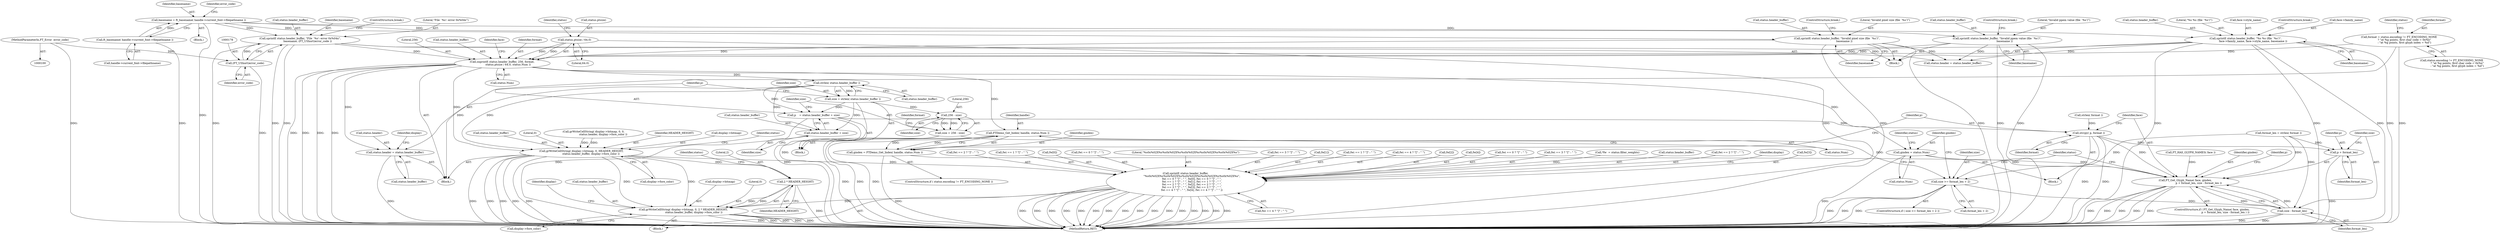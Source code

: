 digraph "1_savannah_b995299b73ba4cd259f221f500d4e63095508bec_3@API" {
"1000210" [label="(Call,snprintf( status.header_buffer, 256, format,\n              status.ptsize / 64.0, status.Num ))"];
"1000163" [label="(Call,sprintf( status.header_buffer, \"Invalid ppem value (file `%s')\",\n                  basename ))"];
"1000129" [label="(Call,basename = ft_basename( handle->current_font->filepathname ))"];
"1000131" [label="(Call,ft_basename( handle->current_font->filepathname ))"];
"1000155" [label="(Call,sprintf( status.header_buffer, \"Invalid pixel size (file `%s')\",\n                  basename ))"];
"1000171" [label="(Call,sprintf( status.header_buffer, \"File `%s': error 0x%04x\",\n                  basename, (FT_UShort)error_code ))"];
"1000177" [label="(Call,(FT_UShort)error_code)"];
"1000101" [label="(MethodParameterIn,FT_Error  error_code)"];
"1000141" [label="(Call,sprintf( status.header_buffer, \"%s %s (file `%s')\",\n                  face->family_name, face->style_name, basename ))"];
"1000200" [label="(Call,format = status.encoding != FT_ENCODING_NONE\n             ? \"at %g points, first char code = 0x%x\"\n             : \"at %g points, first glyph index = %d\")"];
"1000216" [label="(Call,status.ptsize / 64.0)"];
"1000234" [label="(Call,strlen( status.header_buffer ))"];
"1000232" [label="(Call,size = strlen( status.header_buffer ))"];
"1000238" [label="(Call,p    = status.header_buffer + size)"];
"1000282" [label="(Call,strcpy( p, format ))"];
"1000286" [label="(Call,FT_Get_Glyph_Name( face, gindex,\n                                p + format_len, size - format_len ))"];
"1000289" [label="(Call,p + format_len)"];
"1000240" [label="(Call,status.header_buffer + size)"];
"1000247" [label="(Call,256 - size)"];
"1000245" [label="(Call,size = 256 - size)"];
"1000258" [label="(Call,size >= format_len + 2)"];
"1000292" [label="(Call,size - format_len)"];
"1000299" [label="(Call,status.header = status.header_buffer)"];
"1000306" [label="(Call,grWriteCellString( display->bitmap, 0, HEADER_HEIGHT,\n                       status.header_buffer, display->fore_color ))"];
"1000335" [label="(Call,sprintf( status.header_buffer,\n               \"%s0x%02X%s%s0x%02X%s%s0x%02X%s%s0x%02X%s%s0x%02X%s\",\n               fwi == 0 ? \"[\" : \" \", fw[0], fwi == 0 ? \"]\" : \" \",\n               fwi == 1 ? \"[\" : \" \", fw[1], fwi == 1 ? \"]\" : \" \",\n               fwi == 2 ? \"[\" : \" \", fw[2], fwi == 2 ? \"]\" : \" \",\n               fwi == 3 ? \"[\" : \" \", fw[3], fwi == 3 ? \"]\" : \" \",\n               fwi == 4 ? \"[\" : \" \", fw[4], fwi == 4 ? \"]\" : \" \" ))"];
"1000415" [label="(Call,grWriteCellString( display->bitmap, 0, 2 * HEADER_HEIGHT,\n                         status.header_buffer, display->fore_color ))"];
"1000420" [label="(Call,2 * HEADER_HEIGHT)"];
"1000264" [label="(Call,gindex = status.Num)"];
"1000277" [label="(Call,FTDemo_Get_Index( handle, status.Num ))"];
"1000275" [label="(Call,gindex = FTDemo_Get_Index( handle, status.Num ))"];
"1000285" [label="(ControlStructure,if ( FT_Get_Glyph_Name( face, gindex,\n                                p + format_len, size - format_len ) ))"];
"1000238" [label="(Call,p    = status.header_buffer + size)"];
"1000422" [label="(Identifier,HEADER_HEIGHT)"];
"1000286" [label="(Call,FT_Get_Glyph_Name( face, gindex,\n                                p + format_len, size - format_len ))"];
"1000244" [label="(Identifier,size)"];
"1000139" [label="(Block,)"];
"1000364" [label="(Call,fwi == 1 ? \"]\" : \" \")"];
"1000130" [label="(Identifier,basename)"];
"1000177" [label="(Call,(FT_UShort)error_code)"];
"1000277" [label="(Call,FTDemo_Get_Index( handle, status.Num ))"];
"1000289" [label="(Call,p + format_len)"];
"1000145" [label="(Literal,\"%s %s (file `%s')\")"];
"1000275" [label="(Call,gindex = FTDemo_Get_Index( handle, status.Num ))"];
"1000149" [label="(Call,face->style_name)"];
"1000167" [label="(Literal,\"Invalid ppem value (file `%s')\")"];
"1000257" [label="(ControlStructure,if ( size >= format_len + 2 ))"];
"1000312" [label="(Call,status.header_buffer)"];
"1000400" [label="(Call,fwi == 4 ? \"[\" : \" \")"];
"1000279" [label="(Call,status.Num)"];
"1000235" [label="(Call,status.header_buffer)"];
"1000171" [label="(Call,sprintf( status.header_buffer, \"File `%s': error 0x%04x\",\n                  basename, (FT_UShort)error_code ))"];
"1000220" [label="(Literal,64.0)"];
"1000310" [label="(Literal,0)"];
"1000175" [label="(Literal,\"File `%s': error 0x%04x\")"];
"1000269" [label="(ControlStructure,if ( status.encoding != FT_ENCODING_NONE ))"];
"1000246" [label="(Identifier,size)"];
"1000419" [label="(Literal,0)"];
"1000255" [label="(Call,strlen( format ))"];
"1000292" [label="(Call,size - format_len)"];
"1000287" [label="(Identifier,face)"];
"1000335" [label="(Call,sprintf( status.header_buffer,\n               \"%s0x%02X%s%s0x%02X%s%s0x%02X%s%s0x%02X%s%s0x%02X%s\",\n               fwi == 0 ? \"[\" : \" \", fw[0], fwi == 0 ? \"]\" : \" \",\n               fwi == 1 ? \"[\" : \" \", fw[1], fwi == 1 ? \"]\" : \" \",\n               fwi == 2 ? \"[\" : \" \", fw[2], fwi == 2 ? \"]\" : \" \",\n               fwi == 3 ? \"[\" : \" \", fw[3], fwi == 3 ? \"]\" : \" \",\n               fwi == 4 ? \"[\" : \" \", fw[4], fwi == 4 ? \"]\" : \" \" ))"];
"1000188" [label="(Call,grWriteCellString( display->bitmap, 0, 0,\n                       status.header, display->fore_color ))"];
"1000421" [label="(Literal,2)"];
"1000239" [label="(Identifier,p)"];
"1000433" [label="(MethodReturn,RET)"];
"1000266" [label="(Call,status.Num)"];
"1000129" [label="(Call,basename = ft_basename( handle->current_font->filepathname ))"];
"1000159" [label="(Literal,\"Invalid pixel size (file `%s')\")"];
"1000311" [label="(Identifier,HEADER_HEIGHT)"];
"1000288" [label="(Identifier,gindex)"];
"1000376" [label="(Call,fw[2])"];
"1000299" [label="(Call,status.header = status.header_buffer)"];
"1000406" [label="(Call,fw[4])"];
"1000214" [label="(Literal,256)"];
"1000301" [label="(Identifier,status)"];
"1000303" [label="(Call,status.header_buffer)"];
"1000283" [label="(Identifier,p)"];
"1000164" [label="(Call,status.header_buffer)"];
"1000340" [label="(Call,fwi == 0 ? \"[\" : \" \")"];
"1000385" [label="(Call,fwi == 3 ? \"[\" : \" \")"];
"1000131" [label="(Call,ft_basename( handle->current_font->filepathname ))"];
"1000172" [label="(Call,status.header_buffer)"];
"1000297" [label="(Identifier,p)"];
"1000330" [label="(Call,*fw  = status.filter_weights)"];
"1000156" [label="(Call,status.header_buffer)"];
"1000259" [label="(Identifier,size)"];
"1000322" [label="(Block,)"];
"1000217" [label="(Call,status.ptsize)"];
"1000336" [label="(Call,status.header_buffer)"];
"1000155" [label="(Call,sprintf( status.header_buffer, \"Invalid pixel size (file `%s')\",\n                  basename ))"];
"1000264" [label="(Call,gindex = status.Num)"];
"1000370" [label="(Call,fwi == 2 ? \"[\" : \" \")"];
"1000431" [label="(Identifier,display)"];
"1000176" [label="(Identifier,basename)"];
"1000180" [label="(ControlStructure,break;)"];
"1000132" [label="(Call,handle->current_font->filepathname)"];
"1000211" [label="(Call,status.header_buffer)"];
"1000300" [label="(Call,status.header)"];
"1000202" [label="(Call,status.encoding != FT_ENCODING_NONE\n             ? \"at %g points, first char code = 0x%x\"\n             : \"at %g points, first glyph index = %d\")"];
"1000417" [label="(Identifier,display)"];
"1000141" [label="(Call,sprintf( status.header_buffer, \"%s %s (file `%s')\",\n                  face->family_name, face->style_name, basename ))"];
"1000168" [label="(Identifier,basename)"];
"1000245" [label="(Call,size = 256 - size)"];
"1000291" [label="(Identifier,format_len)"];
"1000306" [label="(Call,grWriteCellString( display->bitmap, 0, HEADER_HEIGHT,\n                       status.header_buffer, display->fore_color ))"];
"1000293" [label="(Identifier,size)"];
"1000179" [label="(Identifier,error_code)"];
"1000265" [label="(Identifier,gindex)"];
"1000415" [label="(Call,grWriteCellString( display->bitmap, 0, 2 * HEADER_HEIGHT,\n                         status.header_buffer, display->fore_color ))"];
"1000315" [label="(Call,display->fore_color)"];
"1000307" [label="(Call,display->bitmap)"];
"1000258" [label="(Call,size >= format_len + 2)"];
"1000284" [label="(Identifier,format)"];
"1000248" [label="(Literal,256)"];
"1000226" [label="(Identifier,face)"];
"1000222" [label="(Identifier,status)"];
"1000232" [label="(Call,size = strlen( status.header_buffer ))"];
"1000225" [label="(Call,FT_HAS_GLYPH_NAMES( face ))"];
"1000391" [label="(Call,fw[3])"];
"1000276" [label="(Identifier,gindex)"];
"1000263" [label="(Block,)"];
"1000260" [label="(Call,format_len + 2)"];
"1000409" [label="(Call,fwi == 4 ? \"]\" : \" \")"];
"1000272" [label="(Identifier,status)"];
"1000160" [label="(Identifier,basename)"];
"1000247" [label="(Call,256 - size)"];
"1000200" [label="(Call,format = status.encoding != FT_ENCODING_NONE\n             ? \"at %g points, first char code = 0x%x\"\n             : \"at %g points, first glyph index = %d\")"];
"1000169" [label="(ControlStructure,break;)"];
"1000161" [label="(ControlStructure,break;)"];
"1000290" [label="(Identifier,p)"];
"1000424" [label="(Identifier,status)"];
"1000308" [label="(Identifier,display)"];
"1000138" [label="(Identifier,error_code)"];
"1000282" [label="(Call,strcpy( p, format ))"];
"1000153" [label="(ControlStructure,break;)"];
"1000379" [label="(Call,fwi == 2 ? \"]\" : \" \")"];
"1000210" [label="(Call,snprintf( status.header_buffer, 256, format,\n              status.ptsize / 64.0, status.Num ))"];
"1000355" [label="(Call,fwi == 1 ? \"[\" : \" \")"];
"1000240" [label="(Call,status.header_buffer + size)"];
"1000294" [label="(Identifier,format_len)"];
"1000146" [label="(Call,face->family_name)"];
"1000163" [label="(Call,sprintf( status.header_buffer, \"Invalid ppem value (file `%s')\",\n                  basename ))"];
"1000233" [label="(Identifier,size)"];
"1000152" [label="(Identifier,basename)"];
"1000278" [label="(Identifier,handle)"];
"1000216" [label="(Call,status.ptsize / 64.0)"];
"1000423" [label="(Call,status.header_buffer)"];
"1000212" [label="(Identifier,status)"];
"1000426" [label="(Call,display->fore_color)"];
"1000215" [label="(Identifier,format)"];
"1000234" [label="(Call,strlen( status.header_buffer ))"];
"1000320" [label="(Identifier,status)"];
"1000128" [label="(Block,)"];
"1000142" [label="(Call,status.header_buffer)"];
"1000251" [label="(Identifier,format)"];
"1000181" [label="(Call,status.header = status.header_buffer)"];
"1000241" [label="(Call,status.header_buffer)"];
"1000346" [label="(Call,fw[0])"];
"1000101" [label="(MethodParameterIn,FT_Error  error_code)"];
"1000349" [label="(Call,fwi == 0 ? \"]\" : \" \")"];
"1000339" [label="(Literal,\"%s0x%02X%s%s0x%02X%s%s0x%02X%s%s0x%02X%s%s0x%02X%s\")"];
"1000394" [label="(Call,fwi == 3 ? \"]\" : \" \")"];
"1000221" [label="(Call,status.Num)"];
"1000227" [label="(Block,)"];
"1000102" [label="(Block,)"];
"1000201" [label="(Identifier,format)"];
"1000416" [label="(Call,display->bitmap)"];
"1000361" [label="(Call,fw[1])"];
"1000253" [label="(Call,format_len = strlen( format ))"];
"1000420" [label="(Call,2 * HEADER_HEIGHT)"];
"1000249" [label="(Identifier,size)"];
"1000210" -> "1000102"  [label="AST: "];
"1000210" -> "1000221"  [label="CFG: "];
"1000211" -> "1000210"  [label="AST: "];
"1000214" -> "1000210"  [label="AST: "];
"1000215" -> "1000210"  [label="AST: "];
"1000216" -> "1000210"  [label="AST: "];
"1000221" -> "1000210"  [label="AST: "];
"1000226" -> "1000210"  [label="CFG: "];
"1000210" -> "1000433"  [label="DDG: "];
"1000210" -> "1000433"  [label="DDG: "];
"1000210" -> "1000433"  [label="DDG: "];
"1000210" -> "1000433"  [label="DDG: "];
"1000163" -> "1000210"  [label="DDG: "];
"1000155" -> "1000210"  [label="DDG: "];
"1000171" -> "1000210"  [label="DDG: "];
"1000141" -> "1000210"  [label="DDG: "];
"1000200" -> "1000210"  [label="DDG: "];
"1000216" -> "1000210"  [label="DDG: "];
"1000216" -> "1000210"  [label="DDG: "];
"1000210" -> "1000234"  [label="DDG: "];
"1000210" -> "1000264"  [label="DDG: "];
"1000210" -> "1000277"  [label="DDG: "];
"1000210" -> "1000299"  [label="DDG: "];
"1000210" -> "1000306"  [label="DDG: "];
"1000163" -> "1000139"  [label="AST: "];
"1000163" -> "1000168"  [label="CFG: "];
"1000164" -> "1000163"  [label="AST: "];
"1000167" -> "1000163"  [label="AST: "];
"1000168" -> "1000163"  [label="AST: "];
"1000169" -> "1000163"  [label="CFG: "];
"1000163" -> "1000433"  [label="DDG: "];
"1000163" -> "1000433"  [label="DDG: "];
"1000129" -> "1000163"  [label="DDG: "];
"1000163" -> "1000181"  [label="DDG: "];
"1000129" -> "1000128"  [label="AST: "];
"1000129" -> "1000131"  [label="CFG: "];
"1000130" -> "1000129"  [label="AST: "];
"1000131" -> "1000129"  [label="AST: "];
"1000138" -> "1000129"  [label="CFG: "];
"1000129" -> "1000433"  [label="DDG: "];
"1000131" -> "1000129"  [label="DDG: "];
"1000129" -> "1000141"  [label="DDG: "];
"1000129" -> "1000155"  [label="DDG: "];
"1000129" -> "1000171"  [label="DDG: "];
"1000131" -> "1000132"  [label="CFG: "];
"1000132" -> "1000131"  [label="AST: "];
"1000131" -> "1000433"  [label="DDG: "];
"1000155" -> "1000139"  [label="AST: "];
"1000155" -> "1000160"  [label="CFG: "];
"1000156" -> "1000155"  [label="AST: "];
"1000159" -> "1000155"  [label="AST: "];
"1000160" -> "1000155"  [label="AST: "];
"1000161" -> "1000155"  [label="CFG: "];
"1000155" -> "1000433"  [label="DDG: "];
"1000155" -> "1000433"  [label="DDG: "];
"1000155" -> "1000181"  [label="DDG: "];
"1000171" -> "1000139"  [label="AST: "];
"1000171" -> "1000177"  [label="CFG: "];
"1000172" -> "1000171"  [label="AST: "];
"1000175" -> "1000171"  [label="AST: "];
"1000176" -> "1000171"  [label="AST: "];
"1000177" -> "1000171"  [label="AST: "];
"1000180" -> "1000171"  [label="CFG: "];
"1000171" -> "1000433"  [label="DDG: "];
"1000171" -> "1000433"  [label="DDG: "];
"1000171" -> "1000433"  [label="DDG: "];
"1000177" -> "1000171"  [label="DDG: "];
"1000171" -> "1000181"  [label="DDG: "];
"1000177" -> "1000179"  [label="CFG: "];
"1000178" -> "1000177"  [label="AST: "];
"1000179" -> "1000177"  [label="AST: "];
"1000177" -> "1000433"  [label="DDG: "];
"1000101" -> "1000177"  [label="DDG: "];
"1000101" -> "1000100"  [label="AST: "];
"1000101" -> "1000433"  [label="DDG: "];
"1000141" -> "1000139"  [label="AST: "];
"1000141" -> "1000152"  [label="CFG: "];
"1000142" -> "1000141"  [label="AST: "];
"1000145" -> "1000141"  [label="AST: "];
"1000146" -> "1000141"  [label="AST: "];
"1000149" -> "1000141"  [label="AST: "];
"1000152" -> "1000141"  [label="AST: "];
"1000153" -> "1000141"  [label="CFG: "];
"1000141" -> "1000433"  [label="DDG: "];
"1000141" -> "1000433"  [label="DDG: "];
"1000141" -> "1000433"  [label="DDG: "];
"1000141" -> "1000433"  [label="DDG: "];
"1000141" -> "1000181"  [label="DDG: "];
"1000200" -> "1000102"  [label="AST: "];
"1000200" -> "1000202"  [label="CFG: "];
"1000201" -> "1000200"  [label="AST: "];
"1000202" -> "1000200"  [label="AST: "];
"1000212" -> "1000200"  [label="CFG: "];
"1000200" -> "1000433"  [label="DDG: "];
"1000216" -> "1000220"  [label="CFG: "];
"1000217" -> "1000216"  [label="AST: "];
"1000220" -> "1000216"  [label="AST: "];
"1000222" -> "1000216"  [label="CFG: "];
"1000216" -> "1000433"  [label="DDG: "];
"1000234" -> "1000232"  [label="AST: "];
"1000234" -> "1000235"  [label="CFG: "];
"1000235" -> "1000234"  [label="AST: "];
"1000232" -> "1000234"  [label="CFG: "];
"1000234" -> "1000232"  [label="DDG: "];
"1000234" -> "1000238"  [label="DDG: "];
"1000234" -> "1000240"  [label="DDG: "];
"1000234" -> "1000299"  [label="DDG: "];
"1000234" -> "1000306"  [label="DDG: "];
"1000232" -> "1000227"  [label="AST: "];
"1000233" -> "1000232"  [label="AST: "];
"1000239" -> "1000232"  [label="CFG: "];
"1000232" -> "1000433"  [label="DDG: "];
"1000232" -> "1000238"  [label="DDG: "];
"1000232" -> "1000240"  [label="DDG: "];
"1000232" -> "1000247"  [label="DDG: "];
"1000238" -> "1000227"  [label="AST: "];
"1000238" -> "1000240"  [label="CFG: "];
"1000239" -> "1000238"  [label="AST: "];
"1000240" -> "1000238"  [label="AST: "];
"1000246" -> "1000238"  [label="CFG: "];
"1000238" -> "1000433"  [label="DDG: "];
"1000238" -> "1000433"  [label="DDG: "];
"1000238" -> "1000282"  [label="DDG: "];
"1000282" -> "1000263"  [label="AST: "];
"1000282" -> "1000284"  [label="CFG: "];
"1000283" -> "1000282"  [label="AST: "];
"1000284" -> "1000282"  [label="AST: "];
"1000287" -> "1000282"  [label="CFG: "];
"1000282" -> "1000433"  [label="DDG: "];
"1000282" -> "1000433"  [label="DDG: "];
"1000255" -> "1000282"  [label="DDG: "];
"1000282" -> "1000286"  [label="DDG: "];
"1000282" -> "1000289"  [label="DDG: "];
"1000286" -> "1000285"  [label="AST: "];
"1000286" -> "1000292"  [label="CFG: "];
"1000287" -> "1000286"  [label="AST: "];
"1000288" -> "1000286"  [label="AST: "];
"1000289" -> "1000286"  [label="AST: "];
"1000292" -> "1000286"  [label="AST: "];
"1000297" -> "1000286"  [label="CFG: "];
"1000301" -> "1000286"  [label="CFG: "];
"1000286" -> "1000433"  [label="DDG: "];
"1000286" -> "1000433"  [label="DDG: "];
"1000286" -> "1000433"  [label="DDG: "];
"1000286" -> "1000433"  [label="DDG: "];
"1000286" -> "1000433"  [label="DDG: "];
"1000225" -> "1000286"  [label="DDG: "];
"1000264" -> "1000286"  [label="DDG: "];
"1000275" -> "1000286"  [label="DDG: "];
"1000253" -> "1000286"  [label="DDG: "];
"1000292" -> "1000286"  [label="DDG: "];
"1000292" -> "1000286"  [label="DDG: "];
"1000289" -> "1000291"  [label="CFG: "];
"1000290" -> "1000289"  [label="AST: "];
"1000291" -> "1000289"  [label="AST: "];
"1000293" -> "1000289"  [label="CFG: "];
"1000289" -> "1000433"  [label="DDG: "];
"1000253" -> "1000289"  [label="DDG: "];
"1000240" -> "1000244"  [label="CFG: "];
"1000241" -> "1000240"  [label="AST: "];
"1000244" -> "1000240"  [label="AST: "];
"1000247" -> "1000245"  [label="AST: "];
"1000247" -> "1000249"  [label="CFG: "];
"1000248" -> "1000247"  [label="AST: "];
"1000249" -> "1000247"  [label="AST: "];
"1000245" -> "1000247"  [label="CFG: "];
"1000247" -> "1000245"  [label="DDG: "];
"1000247" -> "1000245"  [label="DDG: "];
"1000245" -> "1000227"  [label="AST: "];
"1000246" -> "1000245"  [label="AST: "];
"1000251" -> "1000245"  [label="CFG: "];
"1000245" -> "1000433"  [label="DDG: "];
"1000245" -> "1000258"  [label="DDG: "];
"1000258" -> "1000257"  [label="AST: "];
"1000258" -> "1000260"  [label="CFG: "];
"1000259" -> "1000258"  [label="AST: "];
"1000260" -> "1000258"  [label="AST: "];
"1000265" -> "1000258"  [label="CFG: "];
"1000301" -> "1000258"  [label="CFG: "];
"1000258" -> "1000433"  [label="DDG: "];
"1000258" -> "1000433"  [label="DDG: "];
"1000258" -> "1000433"  [label="DDG: "];
"1000253" -> "1000258"  [label="DDG: "];
"1000258" -> "1000292"  [label="DDG: "];
"1000292" -> "1000294"  [label="CFG: "];
"1000293" -> "1000292"  [label="AST: "];
"1000294" -> "1000292"  [label="AST: "];
"1000292" -> "1000433"  [label="DDG: "];
"1000292" -> "1000433"  [label="DDG: "];
"1000253" -> "1000292"  [label="DDG: "];
"1000299" -> "1000102"  [label="AST: "];
"1000299" -> "1000303"  [label="CFG: "];
"1000300" -> "1000299"  [label="AST: "];
"1000303" -> "1000299"  [label="AST: "];
"1000308" -> "1000299"  [label="CFG: "];
"1000299" -> "1000433"  [label="DDG: "];
"1000306" -> "1000102"  [label="AST: "];
"1000306" -> "1000315"  [label="CFG: "];
"1000307" -> "1000306"  [label="AST: "];
"1000310" -> "1000306"  [label="AST: "];
"1000311" -> "1000306"  [label="AST: "];
"1000312" -> "1000306"  [label="AST: "];
"1000315" -> "1000306"  [label="AST: "];
"1000320" -> "1000306"  [label="CFG: "];
"1000306" -> "1000433"  [label="DDG: "];
"1000306" -> "1000433"  [label="DDG: "];
"1000306" -> "1000433"  [label="DDG: "];
"1000306" -> "1000433"  [label="DDG: "];
"1000306" -> "1000433"  [label="DDG: "];
"1000188" -> "1000306"  [label="DDG: "];
"1000188" -> "1000306"  [label="DDG: "];
"1000306" -> "1000335"  [label="DDG: "];
"1000306" -> "1000415"  [label="DDG: "];
"1000306" -> "1000415"  [label="DDG: "];
"1000306" -> "1000420"  [label="DDG: "];
"1000335" -> "1000322"  [label="AST: "];
"1000335" -> "1000409"  [label="CFG: "];
"1000336" -> "1000335"  [label="AST: "];
"1000339" -> "1000335"  [label="AST: "];
"1000340" -> "1000335"  [label="AST: "];
"1000346" -> "1000335"  [label="AST: "];
"1000349" -> "1000335"  [label="AST: "];
"1000355" -> "1000335"  [label="AST: "];
"1000361" -> "1000335"  [label="AST: "];
"1000364" -> "1000335"  [label="AST: "];
"1000370" -> "1000335"  [label="AST: "];
"1000376" -> "1000335"  [label="AST: "];
"1000379" -> "1000335"  [label="AST: "];
"1000385" -> "1000335"  [label="AST: "];
"1000391" -> "1000335"  [label="AST: "];
"1000394" -> "1000335"  [label="AST: "];
"1000400" -> "1000335"  [label="AST: "];
"1000406" -> "1000335"  [label="AST: "];
"1000409" -> "1000335"  [label="AST: "];
"1000417" -> "1000335"  [label="CFG: "];
"1000335" -> "1000433"  [label="DDG: "];
"1000335" -> "1000433"  [label="DDG: "];
"1000335" -> "1000433"  [label="DDG: "];
"1000335" -> "1000433"  [label="DDG: "];
"1000335" -> "1000433"  [label="DDG: "];
"1000335" -> "1000433"  [label="DDG: "];
"1000335" -> "1000433"  [label="DDG: "];
"1000335" -> "1000433"  [label="DDG: "];
"1000335" -> "1000433"  [label="DDG: "];
"1000335" -> "1000433"  [label="DDG: "];
"1000335" -> "1000433"  [label="DDG: "];
"1000335" -> "1000433"  [label="DDG: "];
"1000335" -> "1000433"  [label="DDG: "];
"1000335" -> "1000433"  [label="DDG: "];
"1000335" -> "1000433"  [label="DDG: "];
"1000335" -> "1000433"  [label="DDG: "];
"1000330" -> "1000335"  [label="DDG: "];
"1000335" -> "1000415"  [label="DDG: "];
"1000415" -> "1000322"  [label="AST: "];
"1000415" -> "1000426"  [label="CFG: "];
"1000416" -> "1000415"  [label="AST: "];
"1000419" -> "1000415"  [label="AST: "];
"1000420" -> "1000415"  [label="AST: "];
"1000423" -> "1000415"  [label="AST: "];
"1000426" -> "1000415"  [label="AST: "];
"1000431" -> "1000415"  [label="CFG: "];
"1000415" -> "1000433"  [label="DDG: "];
"1000415" -> "1000433"  [label="DDG: "];
"1000415" -> "1000433"  [label="DDG: "];
"1000415" -> "1000433"  [label="DDG: "];
"1000415" -> "1000433"  [label="DDG: "];
"1000420" -> "1000415"  [label="DDG: "];
"1000420" -> "1000415"  [label="DDG: "];
"1000420" -> "1000422"  [label="CFG: "];
"1000421" -> "1000420"  [label="AST: "];
"1000422" -> "1000420"  [label="AST: "];
"1000424" -> "1000420"  [label="CFG: "];
"1000420" -> "1000433"  [label="DDG: "];
"1000264" -> "1000263"  [label="AST: "];
"1000264" -> "1000266"  [label="CFG: "];
"1000265" -> "1000264"  [label="AST: "];
"1000266" -> "1000264"  [label="AST: "];
"1000272" -> "1000264"  [label="CFG: "];
"1000264" -> "1000433"  [label="DDG: "];
"1000277" -> "1000275"  [label="AST: "];
"1000277" -> "1000279"  [label="CFG: "];
"1000278" -> "1000277"  [label="AST: "];
"1000279" -> "1000277"  [label="AST: "];
"1000275" -> "1000277"  [label="CFG: "];
"1000277" -> "1000433"  [label="DDG: "];
"1000277" -> "1000433"  [label="DDG: "];
"1000277" -> "1000275"  [label="DDG: "];
"1000277" -> "1000275"  [label="DDG: "];
"1000275" -> "1000269"  [label="AST: "];
"1000276" -> "1000275"  [label="AST: "];
"1000283" -> "1000275"  [label="CFG: "];
"1000275" -> "1000433"  [label="DDG: "];
}
